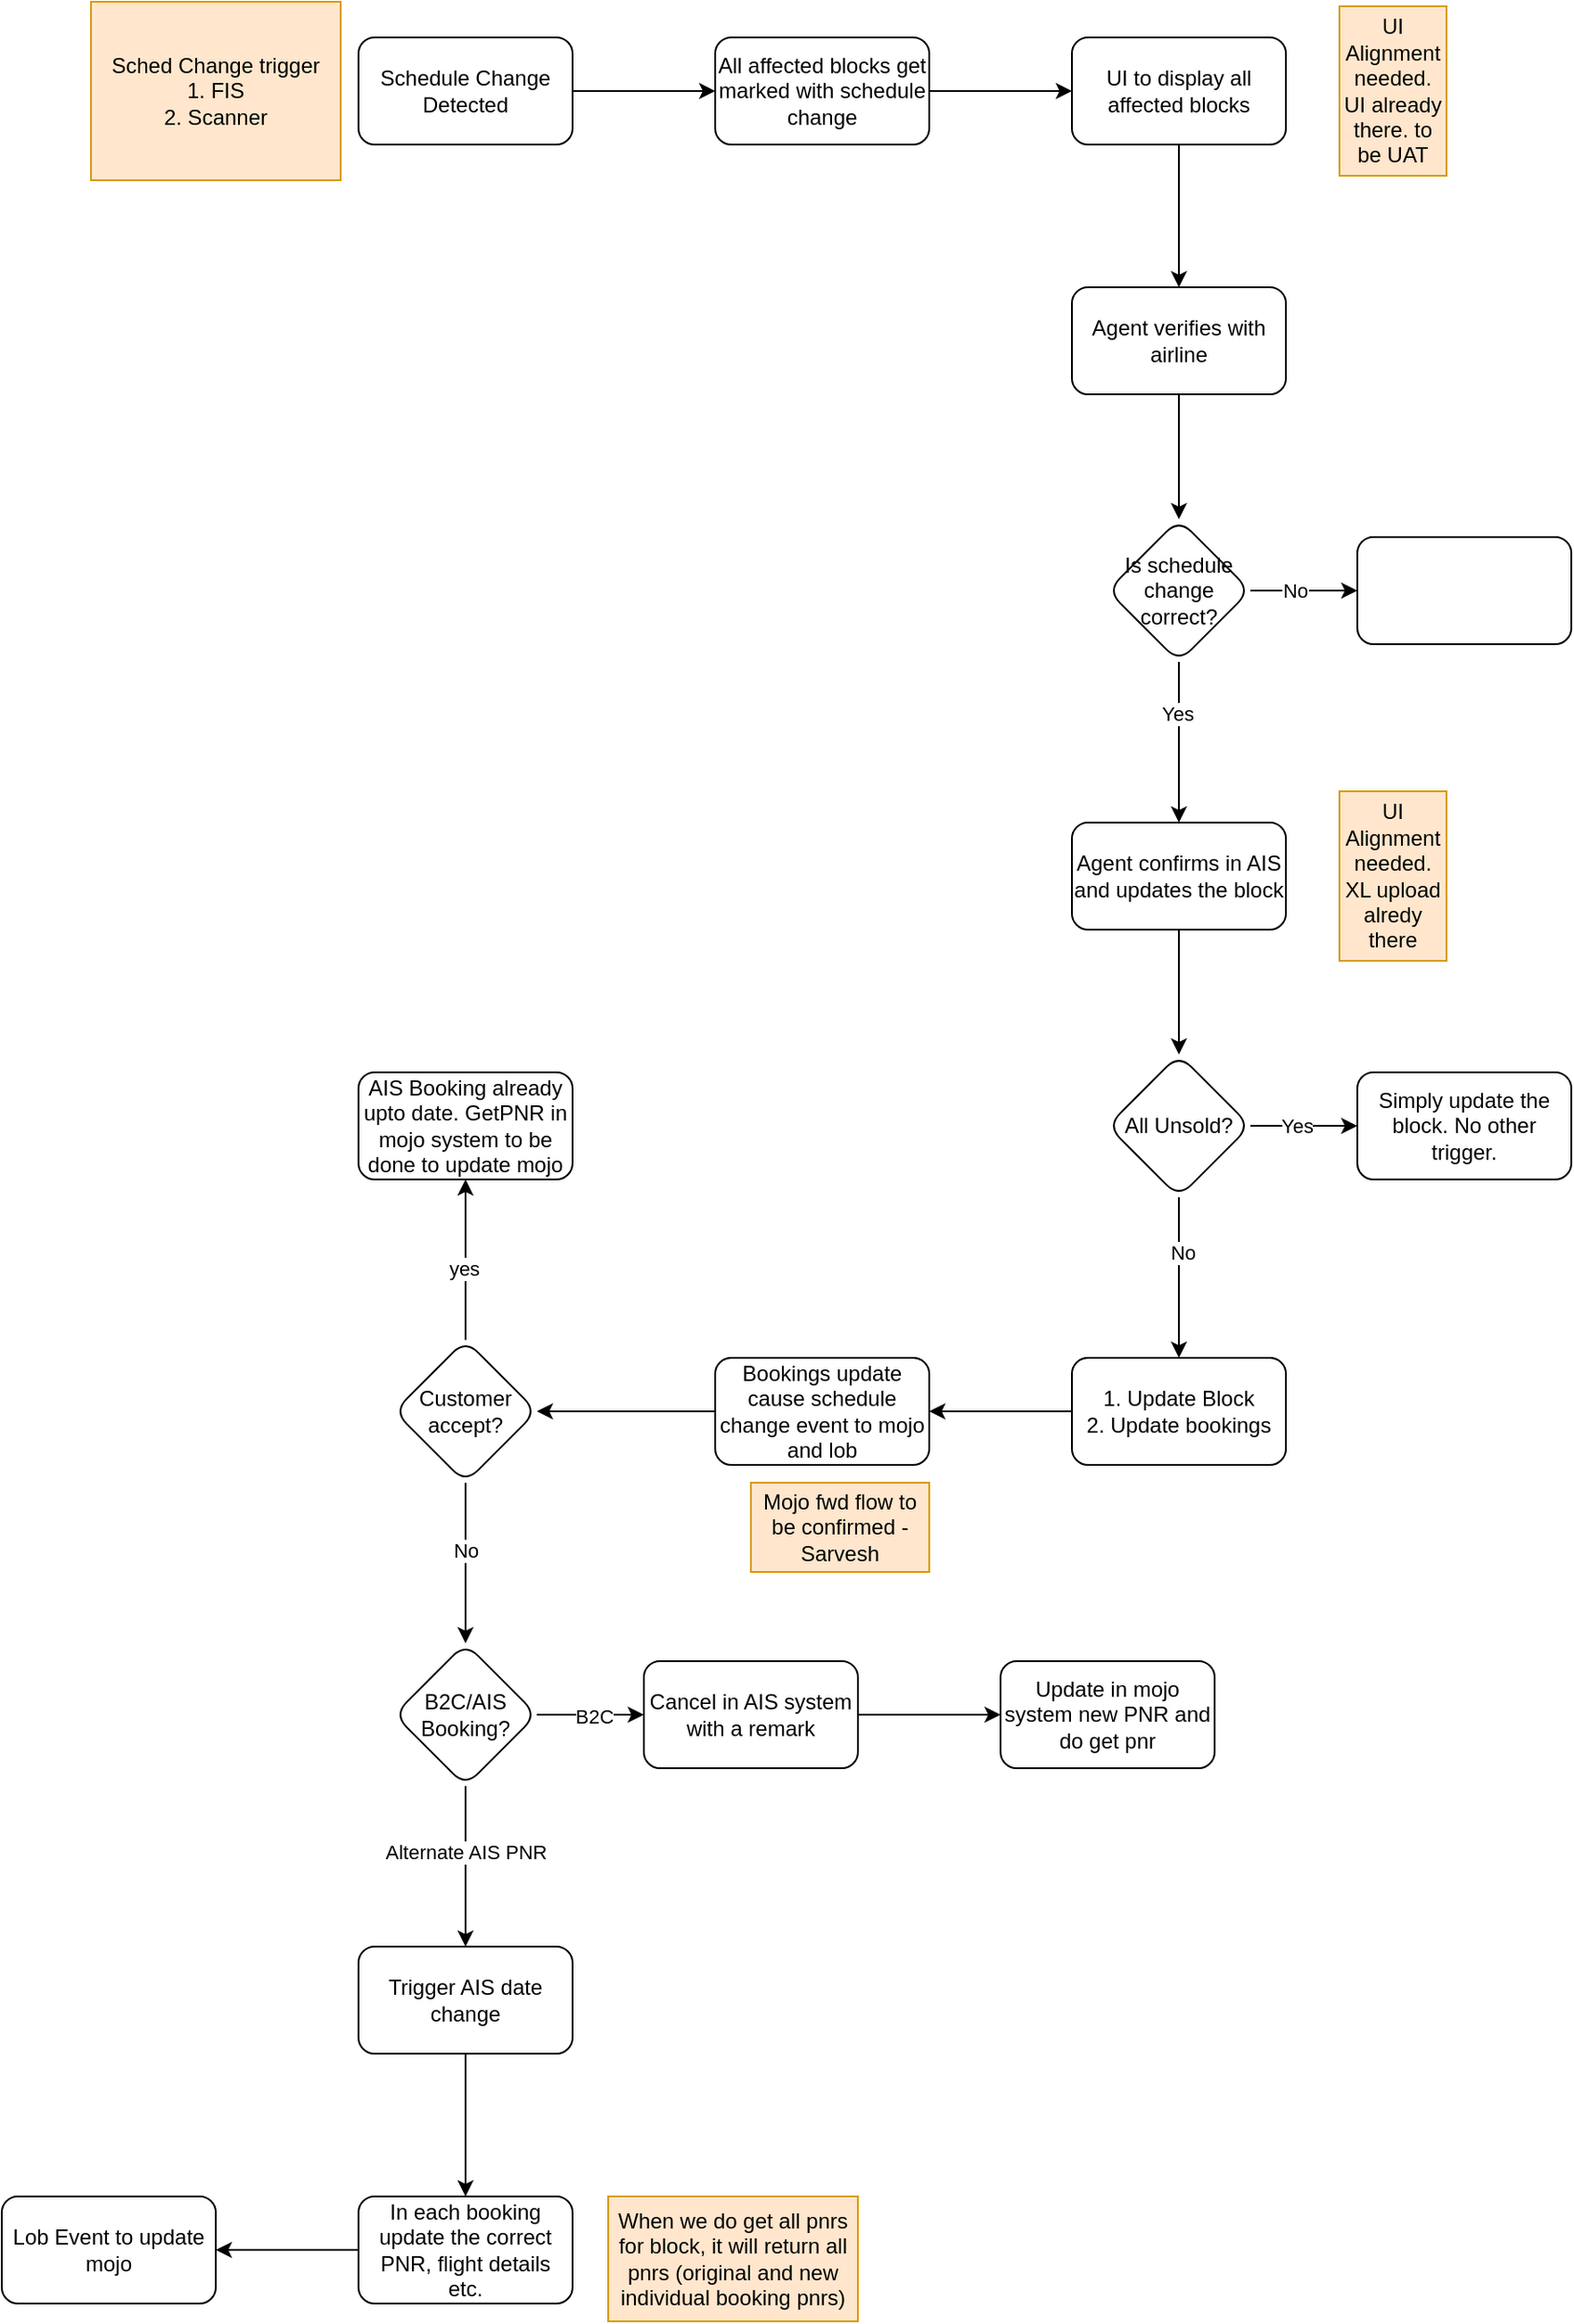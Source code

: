 <mxfile version="21.6.9" type="github">
  <diagram name="Page-1" id="HqZ0z-GihFYfZ27upaGk">
    <mxGraphModel dx="2156" dy="756" grid="1" gridSize="10" guides="1" tooltips="1" connect="1" arrows="1" fold="1" page="1" pageScale="1" pageWidth="850" pageHeight="1100" math="0" shadow="0">
      <root>
        <mxCell id="0" />
        <mxCell id="1" parent="0" />
        <mxCell id="fmq90YXcAQiHNmMbrNBv-3" value="" style="edgeStyle=orthogonalEdgeStyle;rounded=0;orthogonalLoop=1;jettySize=auto;html=1;" edge="1" parent="1" source="fmq90YXcAQiHNmMbrNBv-1" target="fmq90YXcAQiHNmMbrNBv-2">
          <mxGeometry relative="1" as="geometry" />
        </mxCell>
        <mxCell id="fmq90YXcAQiHNmMbrNBv-1" value="Schedule Change Detected" style="rounded=1;whiteSpace=wrap;html=1;" vertex="1" parent="1">
          <mxGeometry x="110" y="280" width="120" height="60" as="geometry" />
        </mxCell>
        <mxCell id="fmq90YXcAQiHNmMbrNBv-5" value="" style="edgeStyle=orthogonalEdgeStyle;rounded=0;orthogonalLoop=1;jettySize=auto;html=1;" edge="1" parent="1" source="fmq90YXcAQiHNmMbrNBv-2" target="fmq90YXcAQiHNmMbrNBv-4">
          <mxGeometry relative="1" as="geometry" />
        </mxCell>
        <mxCell id="fmq90YXcAQiHNmMbrNBv-2" value="All affected blocks get marked with schedule change" style="whiteSpace=wrap;html=1;rounded=1;" vertex="1" parent="1">
          <mxGeometry x="310" y="280" width="120" height="60" as="geometry" />
        </mxCell>
        <mxCell id="fmq90YXcAQiHNmMbrNBv-7" value="" style="edgeStyle=orthogonalEdgeStyle;rounded=0;orthogonalLoop=1;jettySize=auto;html=1;" edge="1" parent="1" source="fmq90YXcAQiHNmMbrNBv-4" target="fmq90YXcAQiHNmMbrNBv-6">
          <mxGeometry relative="1" as="geometry" />
        </mxCell>
        <mxCell id="fmq90YXcAQiHNmMbrNBv-4" value="UI to display all affected blocks" style="whiteSpace=wrap;html=1;rounded=1;" vertex="1" parent="1">
          <mxGeometry x="510" y="280" width="120" height="60" as="geometry" />
        </mxCell>
        <mxCell id="fmq90YXcAQiHNmMbrNBv-9" value="" style="edgeStyle=orthogonalEdgeStyle;rounded=0;orthogonalLoop=1;jettySize=auto;html=1;" edge="1" parent="1" source="fmq90YXcAQiHNmMbrNBv-6" target="fmq90YXcAQiHNmMbrNBv-8">
          <mxGeometry relative="1" as="geometry" />
        </mxCell>
        <mxCell id="fmq90YXcAQiHNmMbrNBv-6" value="Agent verifies with airline" style="whiteSpace=wrap;html=1;rounded=1;" vertex="1" parent="1">
          <mxGeometry x="510" y="420" width="120" height="60" as="geometry" />
        </mxCell>
        <mxCell id="fmq90YXcAQiHNmMbrNBv-11" value="" style="edgeStyle=orthogonalEdgeStyle;rounded=0;orthogonalLoop=1;jettySize=auto;html=1;" edge="1" parent="1" source="fmq90YXcAQiHNmMbrNBv-8" target="fmq90YXcAQiHNmMbrNBv-10">
          <mxGeometry relative="1" as="geometry" />
        </mxCell>
        <mxCell id="fmq90YXcAQiHNmMbrNBv-12" value="No" style="edgeLabel;html=1;align=center;verticalAlign=middle;resizable=0;points=[];" vertex="1" connectable="0" parent="fmq90YXcAQiHNmMbrNBv-11">
          <mxGeometry x="-0.167" relative="1" as="geometry">
            <mxPoint as="offset" />
          </mxGeometry>
        </mxCell>
        <mxCell id="fmq90YXcAQiHNmMbrNBv-14" value="" style="edgeStyle=orthogonalEdgeStyle;rounded=0;orthogonalLoop=1;jettySize=auto;html=1;" edge="1" parent="1" source="fmq90YXcAQiHNmMbrNBv-8" target="fmq90YXcAQiHNmMbrNBv-13">
          <mxGeometry relative="1" as="geometry" />
        </mxCell>
        <mxCell id="fmq90YXcAQiHNmMbrNBv-15" value="Yes" style="edgeLabel;html=1;align=center;verticalAlign=middle;resizable=0;points=[];" vertex="1" connectable="0" parent="fmq90YXcAQiHNmMbrNBv-14">
          <mxGeometry x="-0.356" y="-1" relative="1" as="geometry">
            <mxPoint as="offset" />
          </mxGeometry>
        </mxCell>
        <mxCell id="fmq90YXcAQiHNmMbrNBv-8" value="Is schedule change correct?" style="rhombus;whiteSpace=wrap;html=1;rounded=1;" vertex="1" parent="1">
          <mxGeometry x="530" y="550" width="80" height="80" as="geometry" />
        </mxCell>
        <mxCell id="fmq90YXcAQiHNmMbrNBv-10" value="" style="whiteSpace=wrap;html=1;rounded=1;" vertex="1" parent="1">
          <mxGeometry x="670" y="560" width="120" height="60" as="geometry" />
        </mxCell>
        <mxCell id="fmq90YXcAQiHNmMbrNBv-17" value="" style="edgeStyle=orthogonalEdgeStyle;rounded=0;orthogonalLoop=1;jettySize=auto;html=1;" edge="1" parent="1" source="fmq90YXcAQiHNmMbrNBv-13" target="fmq90YXcAQiHNmMbrNBv-16">
          <mxGeometry relative="1" as="geometry" />
        </mxCell>
        <mxCell id="fmq90YXcAQiHNmMbrNBv-13" value="Agent confirms in AIS and updates the block" style="whiteSpace=wrap;html=1;rounded=1;" vertex="1" parent="1">
          <mxGeometry x="510" y="720" width="120" height="60" as="geometry" />
        </mxCell>
        <mxCell id="fmq90YXcAQiHNmMbrNBv-19" value="" style="edgeStyle=orthogonalEdgeStyle;rounded=0;orthogonalLoop=1;jettySize=auto;html=1;" edge="1" parent="1" source="fmq90YXcAQiHNmMbrNBv-16" target="fmq90YXcAQiHNmMbrNBv-18">
          <mxGeometry relative="1" as="geometry" />
        </mxCell>
        <mxCell id="fmq90YXcAQiHNmMbrNBv-20" value="Yes" style="edgeLabel;html=1;align=center;verticalAlign=middle;resizable=0;points=[];" vertex="1" connectable="0" parent="fmq90YXcAQiHNmMbrNBv-19">
          <mxGeometry x="-0.133" relative="1" as="geometry">
            <mxPoint as="offset" />
          </mxGeometry>
        </mxCell>
        <mxCell id="fmq90YXcAQiHNmMbrNBv-22" value="" style="edgeStyle=orthogonalEdgeStyle;rounded=0;orthogonalLoop=1;jettySize=auto;html=1;" edge="1" parent="1" source="fmq90YXcAQiHNmMbrNBv-16" target="fmq90YXcAQiHNmMbrNBv-21">
          <mxGeometry relative="1" as="geometry" />
        </mxCell>
        <mxCell id="fmq90YXcAQiHNmMbrNBv-23" value="No" style="edgeLabel;html=1;align=center;verticalAlign=middle;resizable=0;points=[];" vertex="1" connectable="0" parent="fmq90YXcAQiHNmMbrNBv-22">
          <mxGeometry x="-0.311" y="2" relative="1" as="geometry">
            <mxPoint as="offset" />
          </mxGeometry>
        </mxCell>
        <mxCell id="fmq90YXcAQiHNmMbrNBv-16" value="All Unsold?" style="rhombus;whiteSpace=wrap;html=1;rounded=1;" vertex="1" parent="1">
          <mxGeometry x="530" y="850" width="80" height="80" as="geometry" />
        </mxCell>
        <mxCell id="fmq90YXcAQiHNmMbrNBv-18" value="Simply update the block. No other trigger." style="whiteSpace=wrap;html=1;rounded=1;" vertex="1" parent="1">
          <mxGeometry x="670" y="860" width="120" height="60" as="geometry" />
        </mxCell>
        <mxCell id="fmq90YXcAQiHNmMbrNBv-25" value="" style="edgeStyle=orthogonalEdgeStyle;rounded=0;orthogonalLoop=1;jettySize=auto;html=1;" edge="1" parent="1" source="fmq90YXcAQiHNmMbrNBv-21" target="fmq90YXcAQiHNmMbrNBv-24">
          <mxGeometry relative="1" as="geometry" />
        </mxCell>
        <mxCell id="fmq90YXcAQiHNmMbrNBv-21" value="1. Update Block&lt;br&gt;2. Update bookings" style="whiteSpace=wrap;html=1;rounded=1;" vertex="1" parent="1">
          <mxGeometry x="510" y="1020" width="120" height="60" as="geometry" />
        </mxCell>
        <mxCell id="fmq90YXcAQiHNmMbrNBv-27" value="" style="edgeStyle=orthogonalEdgeStyle;rounded=0;orthogonalLoop=1;jettySize=auto;html=1;" edge="1" parent="1" source="fmq90YXcAQiHNmMbrNBv-24" target="fmq90YXcAQiHNmMbrNBv-26">
          <mxGeometry relative="1" as="geometry" />
        </mxCell>
        <mxCell id="fmq90YXcAQiHNmMbrNBv-24" value="Bookings update cause schedule change event to mojo and lob" style="whiteSpace=wrap;html=1;rounded=1;" vertex="1" parent="1">
          <mxGeometry x="310" y="1020" width="120" height="60" as="geometry" />
        </mxCell>
        <mxCell id="fmq90YXcAQiHNmMbrNBv-29" value="" style="edgeStyle=orthogonalEdgeStyle;rounded=0;orthogonalLoop=1;jettySize=auto;html=1;" edge="1" parent="1" source="fmq90YXcAQiHNmMbrNBv-26">
          <mxGeometry relative="1" as="geometry">
            <mxPoint x="170" y="1180" as="targetPoint" />
          </mxGeometry>
        </mxCell>
        <mxCell id="fmq90YXcAQiHNmMbrNBv-33" value="No" style="edgeLabel;html=1;align=center;verticalAlign=middle;resizable=0;points=[];" vertex="1" connectable="0" parent="fmq90YXcAQiHNmMbrNBv-29">
          <mxGeometry x="-0.156" relative="1" as="geometry">
            <mxPoint as="offset" />
          </mxGeometry>
        </mxCell>
        <mxCell id="fmq90YXcAQiHNmMbrNBv-31" value="" style="edgeStyle=orthogonalEdgeStyle;rounded=0;orthogonalLoop=1;jettySize=auto;html=1;" edge="1" parent="1" source="fmq90YXcAQiHNmMbrNBv-26" target="fmq90YXcAQiHNmMbrNBv-30">
          <mxGeometry relative="1" as="geometry" />
        </mxCell>
        <mxCell id="fmq90YXcAQiHNmMbrNBv-32" value="yes" style="edgeLabel;html=1;align=center;verticalAlign=middle;resizable=0;points=[];" vertex="1" connectable="0" parent="fmq90YXcAQiHNmMbrNBv-31">
          <mxGeometry x="-0.111" y="1" relative="1" as="geometry">
            <mxPoint as="offset" />
          </mxGeometry>
        </mxCell>
        <mxCell id="fmq90YXcAQiHNmMbrNBv-26" value="Customer accept?" style="rhombus;whiteSpace=wrap;html=1;rounded=1;" vertex="1" parent="1">
          <mxGeometry x="130" y="1010" width="80" height="80" as="geometry" />
        </mxCell>
        <mxCell id="fmq90YXcAQiHNmMbrNBv-30" value="AIS Booking already upto date. GetPNR in mojo system to be done to update mojo" style="whiteSpace=wrap;html=1;rounded=1;" vertex="1" parent="1">
          <mxGeometry x="110" y="860" width="120" height="60" as="geometry" />
        </mxCell>
        <mxCell id="fmq90YXcAQiHNmMbrNBv-36" value="" style="edgeStyle=orthogonalEdgeStyle;rounded=0;orthogonalLoop=1;jettySize=auto;html=1;" edge="1" parent="1" source="fmq90YXcAQiHNmMbrNBv-34" target="fmq90YXcAQiHNmMbrNBv-35">
          <mxGeometry relative="1" as="geometry" />
        </mxCell>
        <mxCell id="fmq90YXcAQiHNmMbrNBv-37" value="B2C" style="edgeLabel;html=1;align=center;verticalAlign=middle;resizable=0;points=[];" vertex="1" connectable="0" parent="fmq90YXcAQiHNmMbrNBv-36">
          <mxGeometry x="0.067" y="-1" relative="1" as="geometry">
            <mxPoint as="offset" />
          </mxGeometry>
        </mxCell>
        <mxCell id="fmq90YXcAQiHNmMbrNBv-41" value="" style="edgeStyle=orthogonalEdgeStyle;rounded=0;orthogonalLoop=1;jettySize=auto;html=1;" edge="1" parent="1" source="fmq90YXcAQiHNmMbrNBv-34" target="fmq90YXcAQiHNmMbrNBv-40">
          <mxGeometry relative="1" as="geometry" />
        </mxCell>
        <mxCell id="fmq90YXcAQiHNmMbrNBv-42" value="Alternate AIS PNR" style="edgeLabel;html=1;align=center;verticalAlign=middle;resizable=0;points=[];" vertex="1" connectable="0" parent="fmq90YXcAQiHNmMbrNBv-41">
          <mxGeometry x="-0.178" relative="1" as="geometry">
            <mxPoint as="offset" />
          </mxGeometry>
        </mxCell>
        <mxCell id="fmq90YXcAQiHNmMbrNBv-34" value="B2C/AIS Booking?" style="rhombus;whiteSpace=wrap;html=1;rounded=1;" vertex="1" parent="1">
          <mxGeometry x="130" y="1180" width="80" height="80" as="geometry" />
        </mxCell>
        <mxCell id="fmq90YXcAQiHNmMbrNBv-39" value="" style="edgeStyle=orthogonalEdgeStyle;rounded=0;orthogonalLoop=1;jettySize=auto;html=1;" edge="1" parent="1" source="fmq90YXcAQiHNmMbrNBv-35" target="fmq90YXcAQiHNmMbrNBv-38">
          <mxGeometry relative="1" as="geometry" />
        </mxCell>
        <mxCell id="fmq90YXcAQiHNmMbrNBv-35" value="Cancel in AIS system&lt;br&gt;with a remark" style="whiteSpace=wrap;html=1;rounded=1;" vertex="1" parent="1">
          <mxGeometry x="270" y="1190" width="120" height="60" as="geometry" />
        </mxCell>
        <mxCell id="fmq90YXcAQiHNmMbrNBv-38" value="Update in mojo system new PNR and do get pnr" style="whiteSpace=wrap;html=1;rounded=1;" vertex="1" parent="1">
          <mxGeometry x="470" y="1190" width="120" height="60" as="geometry" />
        </mxCell>
        <mxCell id="fmq90YXcAQiHNmMbrNBv-44" value="" style="edgeStyle=orthogonalEdgeStyle;rounded=0;orthogonalLoop=1;jettySize=auto;html=1;" edge="1" parent="1" source="fmq90YXcAQiHNmMbrNBv-40" target="fmq90YXcAQiHNmMbrNBv-43">
          <mxGeometry relative="1" as="geometry" />
        </mxCell>
        <mxCell id="fmq90YXcAQiHNmMbrNBv-40" value="Trigger AIS date change" style="whiteSpace=wrap;html=1;rounded=1;" vertex="1" parent="1">
          <mxGeometry x="110" y="1350" width="120" height="60" as="geometry" />
        </mxCell>
        <mxCell id="fmq90YXcAQiHNmMbrNBv-51" value="" style="edgeStyle=orthogonalEdgeStyle;rounded=0;orthogonalLoop=1;jettySize=auto;html=1;" edge="1" parent="1" source="fmq90YXcAQiHNmMbrNBv-43" target="fmq90YXcAQiHNmMbrNBv-50">
          <mxGeometry relative="1" as="geometry" />
        </mxCell>
        <mxCell id="fmq90YXcAQiHNmMbrNBv-43" value="In each booking update the correct PNR, flight details etc." style="whiteSpace=wrap;html=1;rounded=1;" vertex="1" parent="1">
          <mxGeometry x="110" y="1490" width="120" height="60" as="geometry" />
        </mxCell>
        <mxCell id="fmq90YXcAQiHNmMbrNBv-45" value="When we do get all pnrs for block, it will return all pnrs (original and new individual booking pnrs)" style="text;html=1;strokeColor=#d79b00;fillColor=#ffe6cc;align=center;verticalAlign=middle;whiteSpace=wrap;rounded=0;" vertex="1" parent="1">
          <mxGeometry x="250" y="1490" width="140" height="70" as="geometry" />
        </mxCell>
        <mxCell id="fmq90YXcAQiHNmMbrNBv-46" value="UI Alignment needed. UI already there. to be UAT" style="text;html=1;strokeColor=#d79b00;fillColor=#ffe6cc;align=center;verticalAlign=middle;whiteSpace=wrap;rounded=0;" vertex="1" parent="1">
          <mxGeometry x="660" y="262.5" width="60" height="95" as="geometry" />
        </mxCell>
        <mxCell id="fmq90YXcAQiHNmMbrNBv-47" value="Sched Change trigger&lt;br&gt;1. FIS&lt;br&gt;2. Scanner" style="text;html=1;strokeColor=#d79b00;fillColor=#ffe6cc;align=center;verticalAlign=middle;whiteSpace=wrap;rounded=0;" vertex="1" parent="1">
          <mxGeometry x="-40" y="260" width="140" height="100" as="geometry" />
        </mxCell>
        <mxCell id="fmq90YXcAQiHNmMbrNBv-48" value="UI Alignment needed. XL upload alredy there" style="text;html=1;strokeColor=#d79b00;fillColor=#ffe6cc;align=center;verticalAlign=middle;whiteSpace=wrap;rounded=0;" vertex="1" parent="1">
          <mxGeometry x="660" y="702.5" width="60" height="95" as="geometry" />
        </mxCell>
        <mxCell id="fmq90YXcAQiHNmMbrNBv-49" value="Mojo fwd flow to be confirmed - Sarvesh" style="text;html=1;strokeColor=#d79b00;fillColor=#ffe6cc;align=center;verticalAlign=middle;whiteSpace=wrap;rounded=0;" vertex="1" parent="1">
          <mxGeometry x="330" y="1090" width="100" height="50" as="geometry" />
        </mxCell>
        <mxCell id="fmq90YXcAQiHNmMbrNBv-50" value="Lob Event to update mojo" style="whiteSpace=wrap;html=1;rounded=1;" vertex="1" parent="1">
          <mxGeometry x="-90" y="1490" width="120" height="60" as="geometry" />
        </mxCell>
      </root>
    </mxGraphModel>
  </diagram>
</mxfile>
